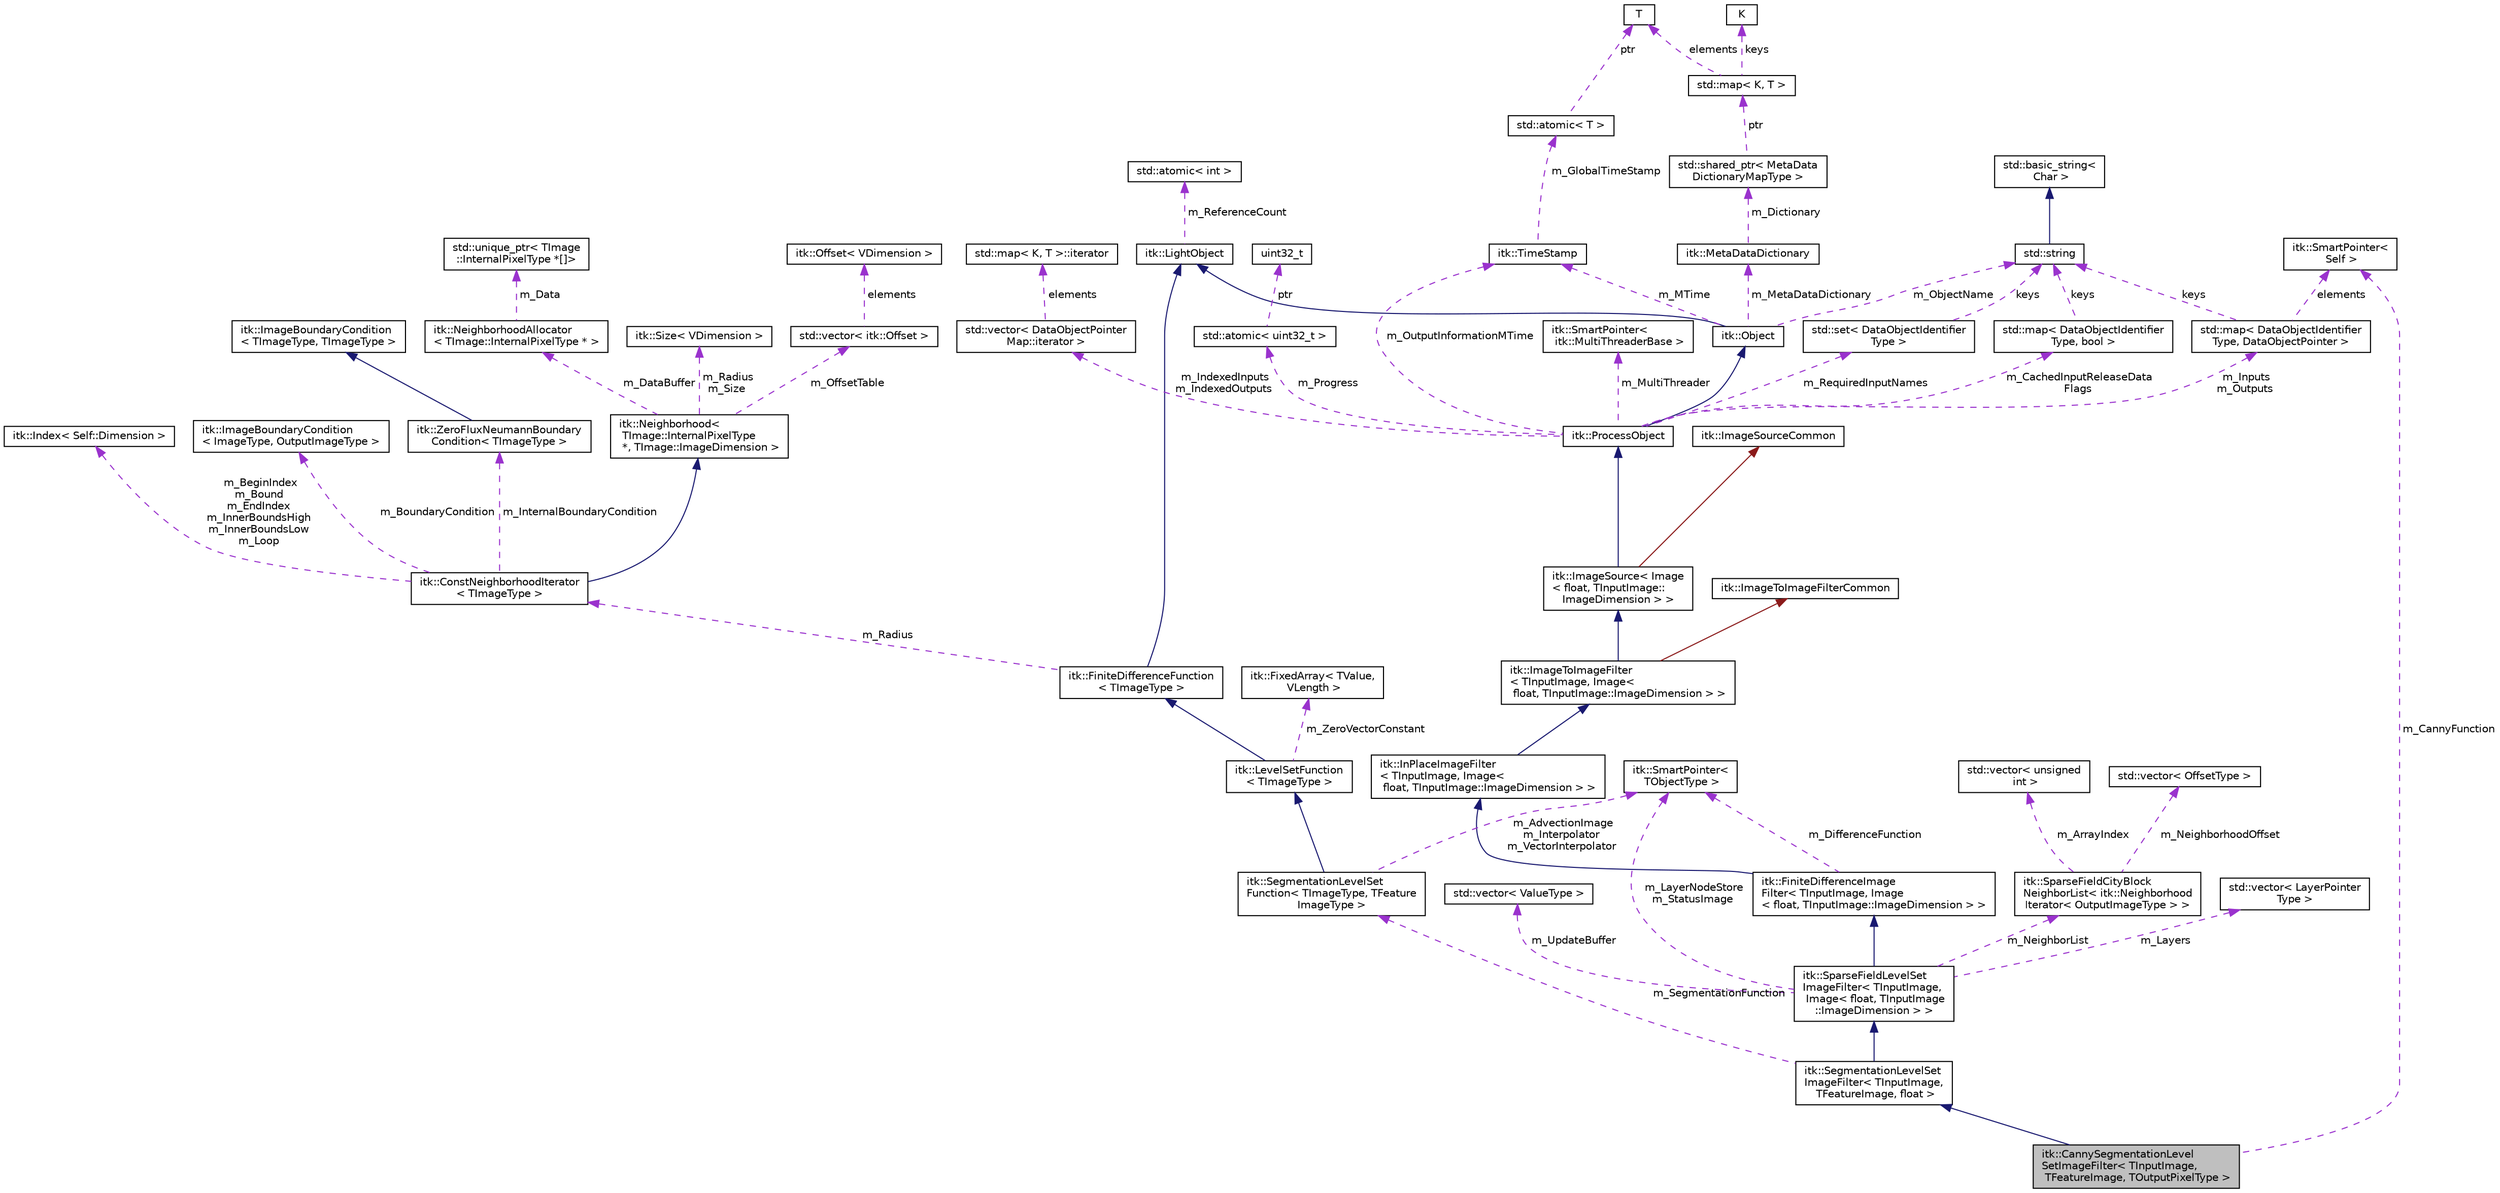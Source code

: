 digraph "itk::CannySegmentationLevelSetImageFilter&lt; TInputImage, TFeatureImage, TOutputPixelType &gt;"
{
 // LATEX_PDF_SIZE
  edge [fontname="Helvetica",fontsize="10",labelfontname="Helvetica",labelfontsize="10"];
  node [fontname="Helvetica",fontsize="10",shape=record];
  Node1 [label="itk::CannySegmentationLevel\lSetImageFilter\< TInputImage,\l TFeatureImage, TOutputPixelType \>",height=0.2,width=0.4,color="black", fillcolor="grey75", style="filled", fontcolor="black",tooltip="Segments structures in images based on image features derived from pseudo-canny-edges."];
  Node2 -> Node1 [dir="back",color="midnightblue",fontsize="10",style="solid",fontname="Helvetica"];
  Node2 [label="itk::SegmentationLevelSet\lImageFilter\< TInputImage,\l TFeatureImage, float \>",height=0.2,width=0.4,color="black", fillcolor="white", style="filled",URL="$classitk_1_1SegmentationLevelSetImageFilter.html",tooltip=" "];
  Node3 -> Node2 [dir="back",color="midnightblue",fontsize="10",style="solid",fontname="Helvetica"];
  Node3 [label="itk::SparseFieldLevelSet\lImageFilter\< TInputImage,\l Image\< float, TInputImage\l::ImageDimension \> \>",height=0.2,width=0.4,color="black", fillcolor="white", style="filled",URL="$classitk_1_1SparseFieldLevelSetImageFilter.html",tooltip=" "];
  Node4 -> Node3 [dir="back",color="midnightblue",fontsize="10",style="solid",fontname="Helvetica"];
  Node4 [label="itk::FiniteDifferenceImage\lFilter\< TInputImage, Image\l\< float, TInputImage::ImageDimension \> \>",height=0.2,width=0.4,color="black", fillcolor="white", style="filled",URL="$classitk_1_1FiniteDifferenceImageFilter.html",tooltip=" "];
  Node5 -> Node4 [dir="back",color="midnightblue",fontsize="10",style="solid",fontname="Helvetica"];
  Node5 [label="itk::InPlaceImageFilter\l\< TInputImage, Image\<\l float, TInputImage::ImageDimension \> \>",height=0.2,width=0.4,color="black", fillcolor="white", style="filled",URL="$classitk_1_1InPlaceImageFilter.html",tooltip=" "];
  Node6 -> Node5 [dir="back",color="midnightblue",fontsize="10",style="solid",fontname="Helvetica"];
  Node6 [label="itk::ImageToImageFilter\l\< TInputImage, Image\<\l float, TInputImage::ImageDimension \> \>",height=0.2,width=0.4,color="black", fillcolor="white", style="filled",URL="$classitk_1_1ImageToImageFilter.html",tooltip=" "];
  Node7 -> Node6 [dir="back",color="midnightblue",fontsize="10",style="solid",fontname="Helvetica"];
  Node7 [label="itk::ImageSource\< Image\l\< float, TInputImage::\lImageDimension \> \>",height=0.2,width=0.4,color="black", fillcolor="white", style="filled",URL="$classitk_1_1ImageSource.html",tooltip=" "];
  Node8 -> Node7 [dir="back",color="midnightblue",fontsize="10",style="solid",fontname="Helvetica"];
  Node8 [label="itk::ProcessObject",height=0.2,width=0.4,color="black", fillcolor="white", style="filled",URL="$classitk_1_1ProcessObject.html",tooltip="The base class for all process objects (source, filters, mappers) in the Insight data processing pipe..."];
  Node9 -> Node8 [dir="back",color="midnightblue",fontsize="10",style="solid",fontname="Helvetica"];
  Node9 [label="itk::Object",height=0.2,width=0.4,color="black", fillcolor="white", style="filled",URL="$classitk_1_1Object.html",tooltip="Base class for most ITK classes."];
  Node10 -> Node9 [dir="back",color="midnightblue",fontsize="10",style="solid",fontname="Helvetica"];
  Node10 [label="itk::LightObject",height=0.2,width=0.4,color="black", fillcolor="white", style="filled",URL="$classitk_1_1LightObject.html",tooltip="Light weight base class for most itk classes."];
  Node11 -> Node10 [dir="back",color="darkorchid3",fontsize="10",style="dashed",label=" m_ReferenceCount" ,fontname="Helvetica"];
  Node11 [label="std::atomic\< int \>",height=0.2,width=0.4,color="black", fillcolor="white", style="filled",tooltip=" "];
  Node12 -> Node9 [dir="back",color="darkorchid3",fontsize="10",style="dashed",label=" m_MTime" ,fontname="Helvetica"];
  Node12 [label="itk::TimeStamp",height=0.2,width=0.4,color="black", fillcolor="white", style="filled",URL="$classitk_1_1TimeStamp.html",tooltip="Generate a unique, increasing time value."];
  Node13 -> Node12 [dir="back",color="darkorchid3",fontsize="10",style="dashed",label=" m_GlobalTimeStamp" ,fontname="Helvetica"];
  Node13 [label="std::atomic\< T \>",height=0.2,width=0.4,color="black", fillcolor="white", style="filled",tooltip=" "];
  Node14 -> Node13 [dir="back",color="darkorchid3",fontsize="10",style="dashed",label=" ptr" ,fontname="Helvetica"];
  Node14 [label="T",height=0.2,width=0.4,color="black", fillcolor="white", style="filled",tooltip=" "];
  Node15 -> Node9 [dir="back",color="darkorchid3",fontsize="10",style="dashed",label=" m_MetaDataDictionary" ,fontname="Helvetica"];
  Node15 [label="itk::MetaDataDictionary",height=0.2,width=0.4,color="black", fillcolor="white", style="filled",URL="$classitk_1_1MetaDataDictionary.html",tooltip="Provides a mechanism for storing a collection of arbitrary data types."];
  Node16 -> Node15 [dir="back",color="darkorchid3",fontsize="10",style="dashed",label=" m_Dictionary" ,fontname="Helvetica"];
  Node16 [label="std::shared_ptr\< MetaData\lDictionaryMapType \>",height=0.2,width=0.4,color="black", fillcolor="white", style="filled",tooltip=" "];
  Node17 -> Node16 [dir="back",color="darkorchid3",fontsize="10",style="dashed",label=" ptr" ,fontname="Helvetica"];
  Node17 [label="std::map\< K, T \>",height=0.2,width=0.4,color="black", fillcolor="white", style="filled",tooltip=" "];
  Node18 -> Node17 [dir="back",color="darkorchid3",fontsize="10",style="dashed",label=" keys" ,fontname="Helvetica"];
  Node18 [label="K",height=0.2,width=0.4,color="black", fillcolor="white", style="filled",tooltip=" "];
  Node14 -> Node17 [dir="back",color="darkorchid3",fontsize="10",style="dashed",label=" elements" ,fontname="Helvetica"];
  Node19 -> Node9 [dir="back",color="darkorchid3",fontsize="10",style="dashed",label=" m_ObjectName" ,fontname="Helvetica"];
  Node19 [label="std::string",height=0.2,width=0.4,color="black", fillcolor="white", style="filled",tooltip=" "];
  Node20 -> Node19 [dir="back",color="midnightblue",fontsize="10",style="solid",fontname="Helvetica"];
  Node20 [label="std::basic_string\<\l Char \>",height=0.2,width=0.4,color="black", fillcolor="white", style="filled",tooltip=" "];
  Node12 -> Node8 [dir="back",color="darkorchid3",fontsize="10",style="dashed",label=" m_OutputInformationMTime" ,fontname="Helvetica"];
  Node21 -> Node8 [dir="back",color="darkorchid3",fontsize="10",style="dashed",label=" m_Inputs\nm_Outputs" ,fontname="Helvetica"];
  Node21 [label="std::map\< DataObjectIdentifier\lType, DataObjectPointer \>",height=0.2,width=0.4,color="black", fillcolor="white", style="filled",tooltip=" "];
  Node19 -> Node21 [dir="back",color="darkorchid3",fontsize="10",style="dashed",label=" keys" ,fontname="Helvetica"];
  Node22 -> Node21 [dir="back",color="darkorchid3",fontsize="10",style="dashed",label=" elements" ,fontname="Helvetica"];
  Node22 [label="itk::SmartPointer\<\l Self \>",height=0.2,width=0.4,color="black", fillcolor="white", style="filled",URL="$classitk_1_1SmartPointer.html",tooltip=" "];
  Node23 -> Node8 [dir="back",color="darkorchid3",fontsize="10",style="dashed",label=" m_IndexedInputs\nm_IndexedOutputs" ,fontname="Helvetica"];
  Node23 [label="std::vector\< DataObjectPointer\lMap::iterator \>",height=0.2,width=0.4,color="black", fillcolor="white", style="filled",tooltip=" "];
  Node24 -> Node23 [dir="back",color="darkorchid3",fontsize="10",style="dashed",label=" elements" ,fontname="Helvetica"];
  Node24 [label="std::map\< K, T \>::iterator",height=0.2,width=0.4,color="black", fillcolor="white", style="filled",tooltip=" "];
  Node25 -> Node8 [dir="back",color="darkorchid3",fontsize="10",style="dashed",label=" m_CachedInputReleaseData\lFlags" ,fontname="Helvetica"];
  Node25 [label="std::map\< DataObjectIdentifier\lType, bool \>",height=0.2,width=0.4,color="black", fillcolor="white", style="filled",tooltip=" "];
  Node19 -> Node25 [dir="back",color="darkorchid3",fontsize="10",style="dashed",label=" keys" ,fontname="Helvetica"];
  Node26 -> Node8 [dir="back",color="darkorchid3",fontsize="10",style="dashed",label=" m_RequiredInputNames" ,fontname="Helvetica"];
  Node26 [label="std::set\< DataObjectIdentifier\lType \>",height=0.2,width=0.4,color="black", fillcolor="white", style="filled",tooltip=" "];
  Node19 -> Node26 [dir="back",color="darkorchid3",fontsize="10",style="dashed",label=" keys" ,fontname="Helvetica"];
  Node27 -> Node8 [dir="back",color="darkorchid3",fontsize="10",style="dashed",label=" m_Progress" ,fontname="Helvetica"];
  Node27 [label="std::atomic\< uint32_t \>",height=0.2,width=0.4,color="black", fillcolor="white", style="filled",tooltip=" "];
  Node28 -> Node27 [dir="back",color="darkorchid3",fontsize="10",style="dashed",label=" ptr" ,fontname="Helvetica"];
  Node28 [label="uint32_t",height=0.2,width=0.4,color="black", fillcolor="white", style="filled",tooltip=" "];
  Node29 -> Node8 [dir="back",color="darkorchid3",fontsize="10",style="dashed",label=" m_MultiThreader" ,fontname="Helvetica"];
  Node29 [label="itk::SmartPointer\<\l itk::MultiThreaderBase \>",height=0.2,width=0.4,color="black", fillcolor="white", style="filled",URL="$classitk_1_1SmartPointer.html",tooltip=" "];
  Node30 -> Node7 [dir="back",color="firebrick4",fontsize="10",style="solid",fontname="Helvetica"];
  Node30 [label="itk::ImageSourceCommon",height=0.2,width=0.4,color="black", fillcolor="white", style="filled",URL="$structitk_1_1ImageSourceCommon.html",tooltip="Secondary base class of ImageSource common between templates."];
  Node31 -> Node6 [dir="back",color="firebrick4",fontsize="10",style="solid",fontname="Helvetica"];
  Node31 [label="itk::ImageToImageFilterCommon",height=0.2,width=0.4,color="black", fillcolor="white", style="filled",URL="$classitk_1_1ImageToImageFilterCommon.html",tooltip="Secondary base class of ImageToImageFilter common between templates."];
  Node32 -> Node4 [dir="back",color="darkorchid3",fontsize="10",style="dashed",label=" m_DifferenceFunction" ,fontname="Helvetica"];
  Node32 [label="itk::SmartPointer\<\l TObjectType \>",height=0.2,width=0.4,color="black", fillcolor="white", style="filled",URL="$classitk_1_1SmartPointer.html",tooltip="Implements transparent reference counting."];
  Node33 -> Node3 [dir="back",color="darkorchid3",fontsize="10",style="dashed",label=" m_NeighborList" ,fontname="Helvetica"];
  Node33 [label="itk::SparseFieldCityBlock\lNeighborList\< itk::Neighborhood\lIterator\< OutputImageType \> \>",height=0.2,width=0.4,color="black", fillcolor="white", style="filled",URL="$classitk_1_1SparseFieldCityBlockNeighborList.html",tooltip=" "];
  Node34 -> Node33 [dir="back",color="darkorchid3",fontsize="10",style="dashed",label=" m_ArrayIndex" ,fontname="Helvetica"];
  Node34 [label="std::vector\< unsigned\l int \>",height=0.2,width=0.4,color="black", fillcolor="white", style="filled",tooltip=" "];
  Node35 -> Node33 [dir="back",color="darkorchid3",fontsize="10",style="dashed",label=" m_NeighborhoodOffset" ,fontname="Helvetica"];
  Node35 [label="std::vector\< OffsetType \>",height=0.2,width=0.4,color="black", fillcolor="white", style="filled",tooltip=" "];
  Node36 -> Node3 [dir="back",color="darkorchid3",fontsize="10",style="dashed",label=" m_Layers" ,fontname="Helvetica"];
  Node36 [label="std::vector\< LayerPointer\lType \>",height=0.2,width=0.4,color="black", fillcolor="white", style="filled",tooltip=" "];
  Node32 -> Node3 [dir="back",color="darkorchid3",fontsize="10",style="dashed",label=" m_LayerNodeStore\nm_StatusImage" ,fontname="Helvetica"];
  Node37 -> Node3 [dir="back",color="darkorchid3",fontsize="10",style="dashed",label=" m_UpdateBuffer" ,fontname="Helvetica"];
  Node37 [label="std::vector\< ValueType \>",height=0.2,width=0.4,color="black", fillcolor="white", style="filled",tooltip=" "];
  Node38 -> Node2 [dir="back",color="darkorchid3",fontsize="10",style="dashed",label=" m_SegmentationFunction" ,fontname="Helvetica"];
  Node38 [label="itk::SegmentationLevelSet\lFunction\< TImageType, TFeature\lImageType \>",height=0.2,width=0.4,color="black", fillcolor="white", style="filled",URL="$classitk_1_1SegmentationLevelSetFunction.html",tooltip=" "];
  Node39 -> Node38 [dir="back",color="midnightblue",fontsize="10",style="solid",fontname="Helvetica"];
  Node39 [label="itk::LevelSetFunction\l\< TImageType \>",height=0.2,width=0.4,color="black", fillcolor="white", style="filled",URL="$classitk_1_1LevelSetFunction.html",tooltip="The LevelSetFunction class is a generic function object which can be used to create a level set metho..."];
  Node40 -> Node39 [dir="back",color="midnightblue",fontsize="10",style="solid",fontname="Helvetica"];
  Node40 [label="itk::FiniteDifferenceFunction\l\< TImageType \>",height=0.2,width=0.4,color="black", fillcolor="white", style="filled",URL="$classitk_1_1FiniteDifferenceFunction.html",tooltip=" "];
  Node10 -> Node40 [dir="back",color="midnightblue",fontsize="10",style="solid",fontname="Helvetica"];
  Node41 -> Node40 [dir="back",color="darkorchid3",fontsize="10",style="dashed",label=" m_Radius" ,fontname="Helvetica"];
  Node41 [label="itk::ConstNeighborhoodIterator\l\< TImageType \>",height=0.2,width=0.4,color="black", fillcolor="white", style="filled",URL="$classitk_1_1ConstNeighborhoodIterator.html",tooltip=" "];
  Node42 -> Node41 [dir="back",color="midnightblue",fontsize="10",style="solid",fontname="Helvetica"];
  Node42 [label="itk::Neighborhood\<\l TImage::InternalPixelType\l *, TImage::ImageDimension \>",height=0.2,width=0.4,color="black", fillcolor="white", style="filled",URL="$classitk_1_1Neighborhood.html",tooltip=" "];
  Node43 -> Node42 [dir="back",color="darkorchid3",fontsize="10",style="dashed",label=" m_Radius\nm_Size" ,fontname="Helvetica"];
  Node43 [label="itk::Size\< VDimension \>",height=0.2,width=0.4,color="black", fillcolor="white", style="filled",URL="$structitk_1_1Size.html",tooltip=" "];
  Node44 -> Node42 [dir="back",color="darkorchid3",fontsize="10",style="dashed",label=" m_DataBuffer" ,fontname="Helvetica"];
  Node44 [label="itk::NeighborhoodAllocator\l\< TImage::InternalPixelType * \>",height=0.2,width=0.4,color="black", fillcolor="white", style="filled",URL="$classitk_1_1NeighborhoodAllocator.html",tooltip=" "];
  Node45 -> Node44 [dir="back",color="darkorchid3",fontsize="10",style="dashed",label=" m_Data" ,fontname="Helvetica"];
  Node45 [label="std::unique_ptr\< TImage\l::InternalPixelType *[]\>",height=0.2,width=0.4,color="black", fillcolor="white", style="filled",tooltip=" "];
  Node46 -> Node42 [dir="back",color="darkorchid3",fontsize="10",style="dashed",label=" m_OffsetTable" ,fontname="Helvetica"];
  Node46 [label="std::vector\< itk::Offset \>",height=0.2,width=0.4,color="black", fillcolor="white", style="filled",tooltip=" "];
  Node47 -> Node46 [dir="back",color="darkorchid3",fontsize="10",style="dashed",label=" elements" ,fontname="Helvetica"];
  Node47 [label="itk::Offset\< VDimension \>",height=0.2,width=0.4,color="black", fillcolor="white", style="filled",URL="$structitk_1_1Offset.html",tooltip="Represent a n-dimensional offset between two n-dimensional indexes of n-dimensional image."];
  Node48 -> Node41 [dir="back",color="darkorchid3",fontsize="10",style="dashed",label=" m_BeginIndex\nm_Bound\nm_EndIndex\nm_InnerBoundsHigh\nm_InnerBoundsLow\nm_Loop" ,fontname="Helvetica"];
  Node48 [label="itk::Index\< Self::Dimension \>",height=0.2,width=0.4,color="black", fillcolor="white", style="filled",URL="$structitk_1_1Index.html",tooltip=" "];
  Node49 -> Node41 [dir="back",color="darkorchid3",fontsize="10",style="dashed",label=" m_BoundaryCondition" ,fontname="Helvetica"];
  Node49 [label="itk::ImageBoundaryCondition\l\< ImageType, OutputImageType \>",height=0.2,width=0.4,color="black", fillcolor="white", style="filled",URL="$classitk_1_1ImageBoundaryCondition.html",tooltip=" "];
  Node50 -> Node41 [dir="back",color="darkorchid3",fontsize="10",style="dashed",label=" m_InternalBoundaryCondition" ,fontname="Helvetica"];
  Node50 [label="itk::ZeroFluxNeumannBoundary\lCondition\< TImageType \>",height=0.2,width=0.4,color="black", fillcolor="white", style="filled",URL="$classitk_1_1ZeroFluxNeumannBoundaryCondition.html",tooltip=" "];
  Node51 -> Node50 [dir="back",color="midnightblue",fontsize="10",style="solid",fontname="Helvetica"];
  Node51 [label="itk::ImageBoundaryCondition\l\< TImageType, TImageType \>",height=0.2,width=0.4,color="black", fillcolor="white", style="filled",URL="$classitk_1_1ImageBoundaryCondition.html",tooltip=" "];
  Node52 -> Node39 [dir="back",color="darkorchid3",fontsize="10",style="dashed",label=" m_ZeroVectorConstant" ,fontname="Helvetica"];
  Node52 [label="itk::FixedArray\< TValue,\l VLength \>",height=0.2,width=0.4,color="black", fillcolor="white", style="filled",URL="$classitk_1_1FixedArray.html",tooltip="Simulate a standard C array with copy semantics."];
  Node32 -> Node38 [dir="back",color="darkorchid3",fontsize="10",style="dashed",label=" m_AdvectionImage\nm_Interpolator\nm_VectorInterpolator" ,fontname="Helvetica"];
  Node22 -> Node1 [dir="back",color="darkorchid3",fontsize="10",style="dashed",label=" m_CannyFunction" ,fontname="Helvetica"];
}
